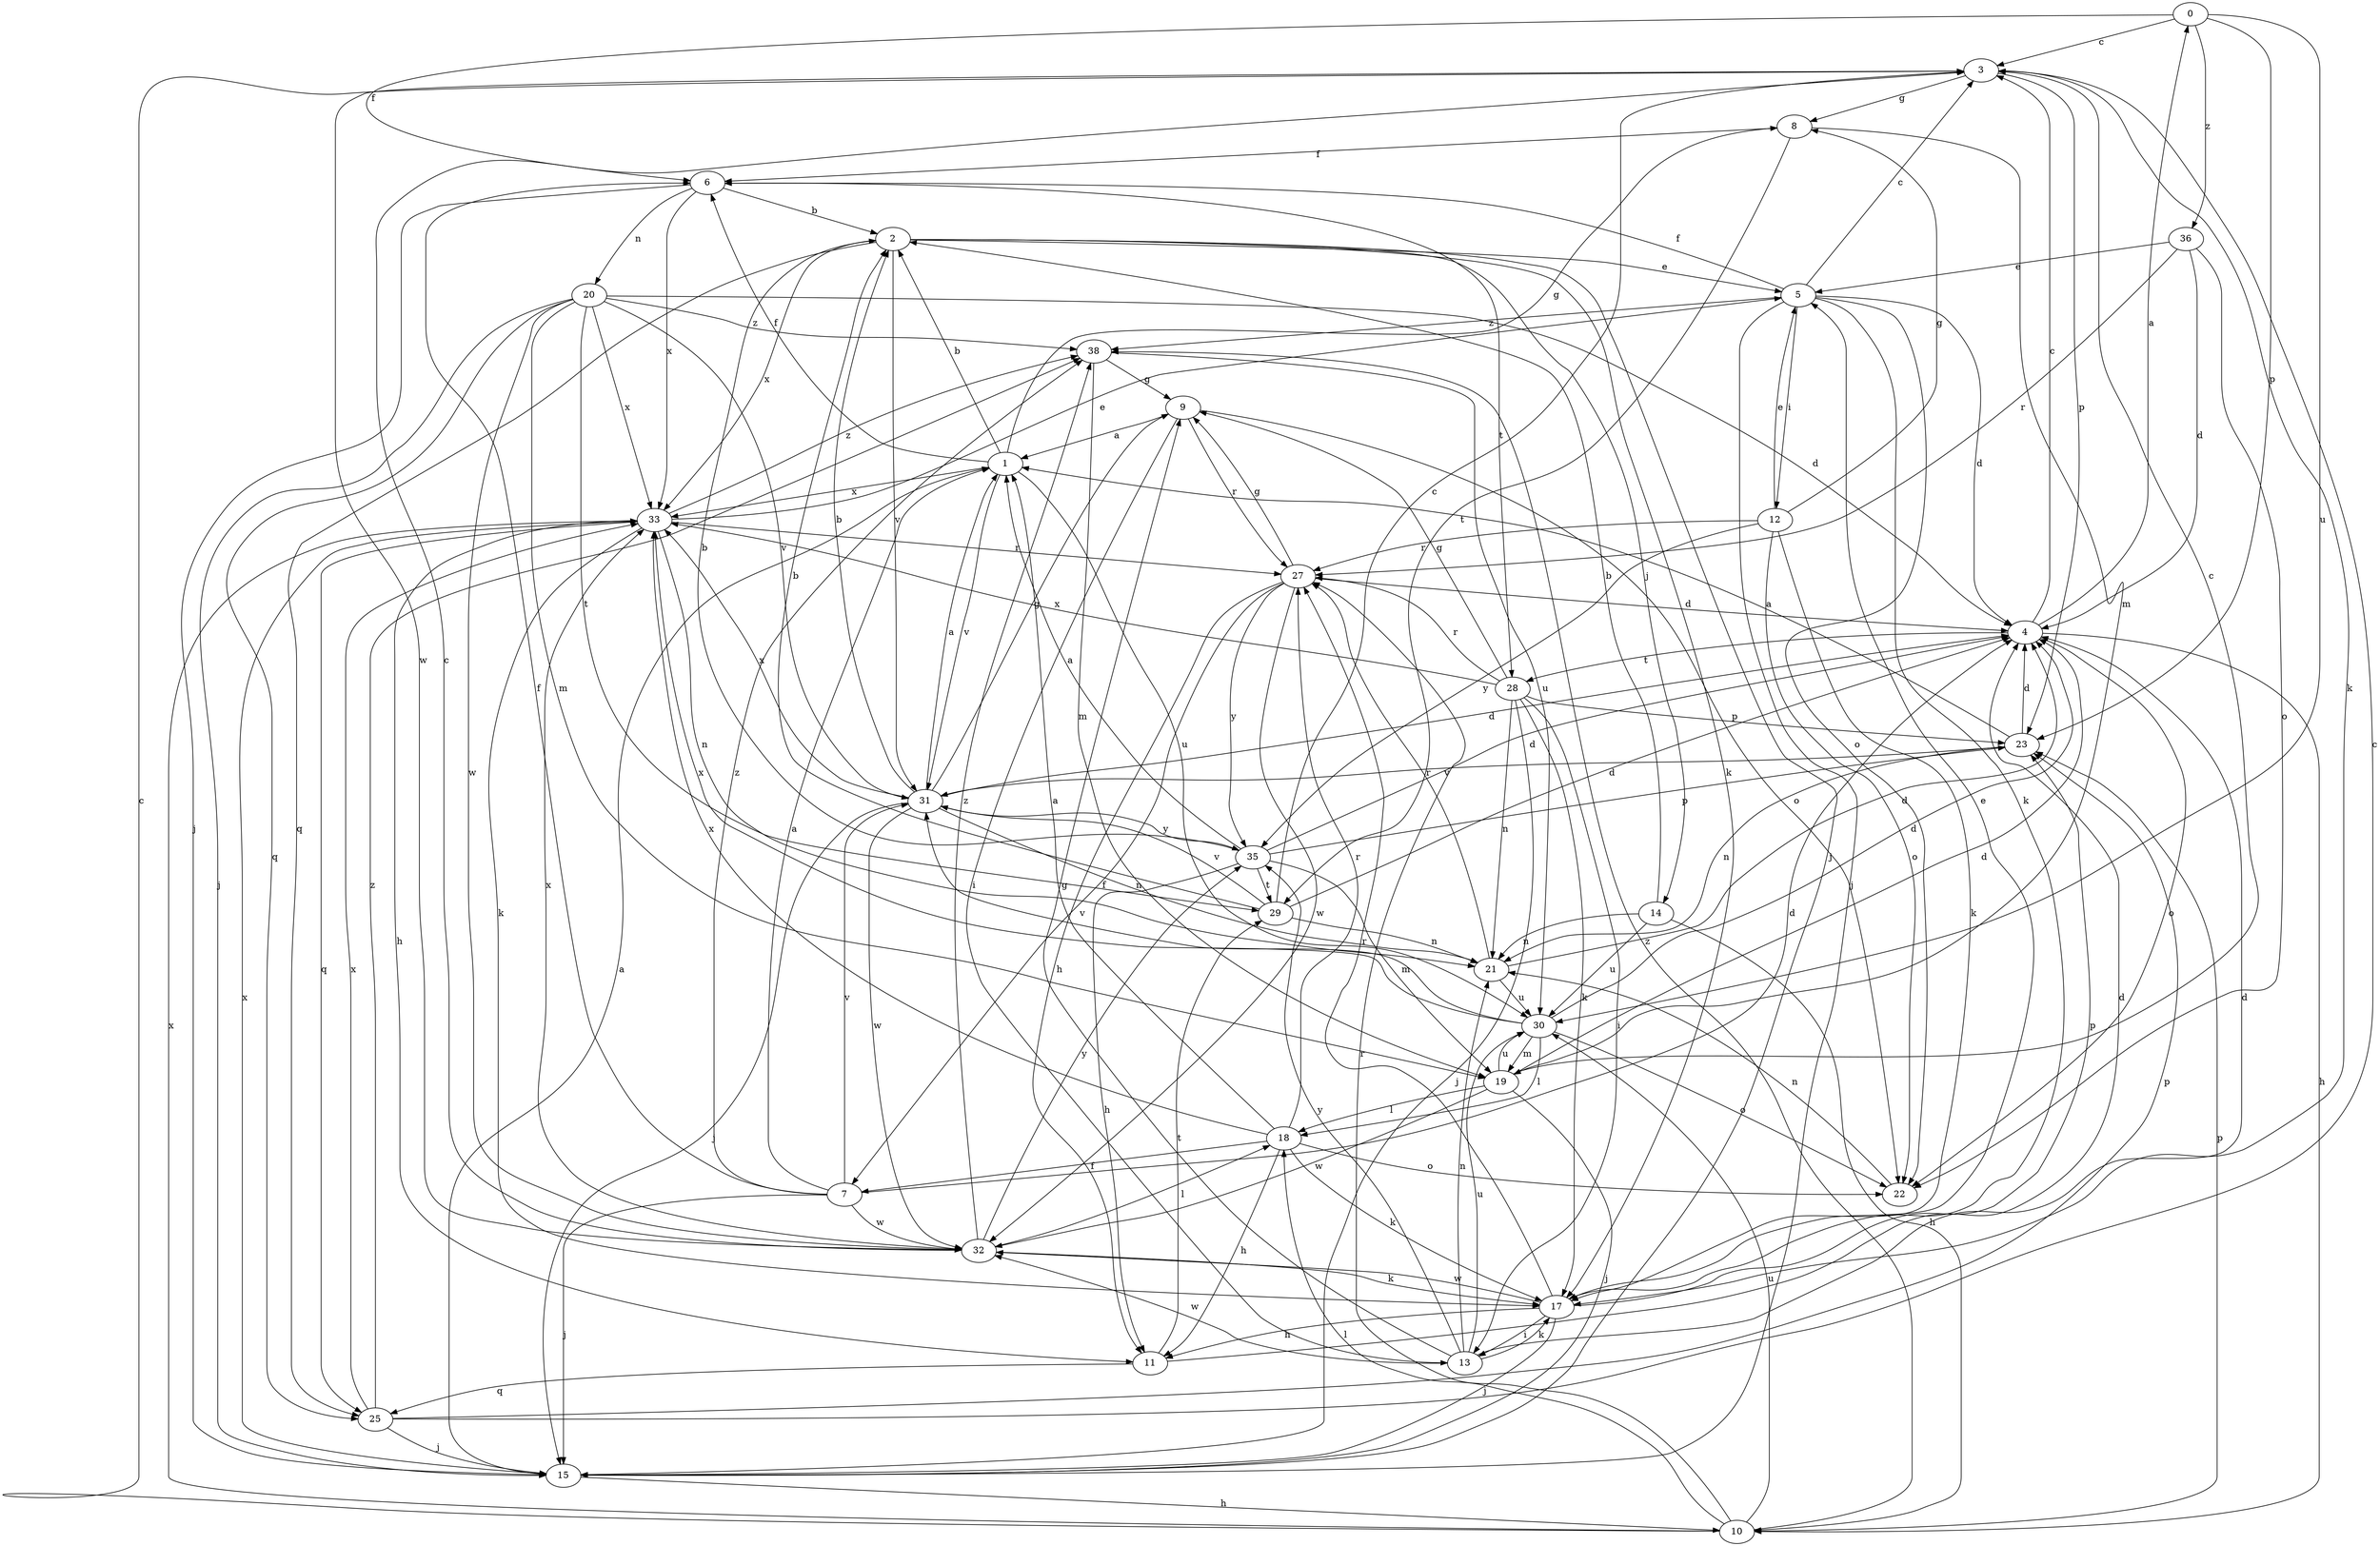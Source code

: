 strict digraph  {
0;
1;
2;
3;
4;
5;
6;
7;
8;
9;
10;
11;
12;
13;
14;
15;
17;
18;
19;
20;
21;
22;
23;
25;
27;
28;
29;
30;
31;
32;
33;
35;
36;
38;
0 -> 3  [label=c];
0 -> 6  [label=f];
0 -> 23  [label=p];
0 -> 30  [label=u];
0 -> 36  [label=z];
1 -> 2  [label=b];
1 -> 6  [label=f];
1 -> 8  [label=g];
1 -> 30  [label=u];
1 -> 31  [label=v];
1 -> 33  [label=x];
2 -> 5  [label=e];
2 -> 14  [label=j];
2 -> 15  [label=j];
2 -> 17  [label=k];
2 -> 25  [label=q];
2 -> 31  [label=v];
2 -> 33  [label=x];
3 -> 8  [label=g];
3 -> 17  [label=k];
3 -> 23  [label=p];
3 -> 32  [label=w];
4 -> 0  [label=a];
4 -> 3  [label=c];
4 -> 10  [label=h];
4 -> 22  [label=o];
4 -> 28  [label=t];
5 -> 3  [label=c];
5 -> 4  [label=d];
5 -> 6  [label=f];
5 -> 12  [label=i];
5 -> 15  [label=j];
5 -> 17  [label=k];
5 -> 22  [label=o];
5 -> 38  [label=z];
6 -> 2  [label=b];
6 -> 15  [label=j];
6 -> 20  [label=n];
6 -> 28  [label=t];
6 -> 33  [label=x];
7 -> 1  [label=a];
7 -> 4  [label=d];
7 -> 6  [label=f];
7 -> 15  [label=j];
7 -> 31  [label=v];
7 -> 32  [label=w];
7 -> 38  [label=z];
8 -> 6  [label=f];
8 -> 19  [label=m];
8 -> 29  [label=t];
9 -> 1  [label=a];
9 -> 13  [label=i];
9 -> 22  [label=o];
9 -> 27  [label=r];
10 -> 3  [label=c];
10 -> 18  [label=l];
10 -> 23  [label=p];
10 -> 27  [label=r];
10 -> 30  [label=u];
10 -> 33  [label=x];
10 -> 38  [label=z];
11 -> 4  [label=d];
11 -> 25  [label=q];
11 -> 29  [label=t];
12 -> 5  [label=e];
12 -> 8  [label=g];
12 -> 17  [label=k];
12 -> 22  [label=o];
12 -> 27  [label=r];
12 -> 35  [label=y];
13 -> 4  [label=d];
13 -> 9  [label=g];
13 -> 17  [label=k];
13 -> 21  [label=n];
13 -> 30  [label=u];
13 -> 32  [label=w];
13 -> 35  [label=y];
14 -> 2  [label=b];
14 -> 10  [label=h];
14 -> 21  [label=n];
14 -> 30  [label=u];
15 -> 1  [label=a];
15 -> 10  [label=h];
15 -> 33  [label=x];
17 -> 5  [label=e];
17 -> 11  [label=h];
17 -> 13  [label=i];
17 -> 15  [label=j];
17 -> 23  [label=p];
17 -> 27  [label=r];
17 -> 32  [label=w];
18 -> 1  [label=a];
18 -> 7  [label=f];
18 -> 11  [label=h];
18 -> 17  [label=k];
18 -> 22  [label=o];
18 -> 27  [label=r];
18 -> 33  [label=x];
19 -> 3  [label=c];
19 -> 4  [label=d];
19 -> 15  [label=j];
19 -> 18  [label=l];
19 -> 30  [label=u];
19 -> 32  [label=w];
20 -> 4  [label=d];
20 -> 15  [label=j];
20 -> 19  [label=m];
20 -> 25  [label=q];
20 -> 29  [label=t];
20 -> 31  [label=v];
20 -> 32  [label=w];
20 -> 33  [label=x];
20 -> 38  [label=z];
21 -> 4  [label=d];
21 -> 27  [label=r];
21 -> 30  [label=u];
22 -> 21  [label=n];
23 -> 1  [label=a];
23 -> 4  [label=d];
23 -> 21  [label=n];
23 -> 31  [label=v];
25 -> 3  [label=c];
25 -> 15  [label=j];
25 -> 23  [label=p];
25 -> 33  [label=x];
25 -> 38  [label=z];
27 -> 4  [label=d];
27 -> 7  [label=f];
27 -> 9  [label=g];
27 -> 11  [label=h];
27 -> 32  [label=w];
27 -> 35  [label=y];
28 -> 9  [label=g];
28 -> 13  [label=i];
28 -> 15  [label=j];
28 -> 17  [label=k];
28 -> 21  [label=n];
28 -> 23  [label=p];
28 -> 27  [label=r];
28 -> 33  [label=x];
29 -> 2  [label=b];
29 -> 3  [label=c];
29 -> 4  [label=d];
29 -> 21  [label=n];
29 -> 31  [label=v];
30 -> 4  [label=d];
30 -> 18  [label=l];
30 -> 19  [label=m];
30 -> 22  [label=o];
30 -> 31  [label=v];
30 -> 33  [label=x];
31 -> 1  [label=a];
31 -> 2  [label=b];
31 -> 4  [label=d];
31 -> 9  [label=g];
31 -> 15  [label=j];
31 -> 21  [label=n];
31 -> 32  [label=w];
31 -> 33  [label=x];
31 -> 35  [label=y];
32 -> 3  [label=c];
32 -> 17  [label=k];
32 -> 18  [label=l];
32 -> 33  [label=x];
32 -> 35  [label=y];
32 -> 38  [label=z];
33 -> 5  [label=e];
33 -> 11  [label=h];
33 -> 17  [label=k];
33 -> 21  [label=n];
33 -> 25  [label=q];
33 -> 27  [label=r];
33 -> 38  [label=z];
35 -> 1  [label=a];
35 -> 2  [label=b];
35 -> 4  [label=d];
35 -> 11  [label=h];
35 -> 19  [label=m];
35 -> 23  [label=p];
35 -> 29  [label=t];
36 -> 4  [label=d];
36 -> 5  [label=e];
36 -> 22  [label=o];
36 -> 27  [label=r];
38 -> 9  [label=g];
38 -> 19  [label=m];
38 -> 30  [label=u];
}
